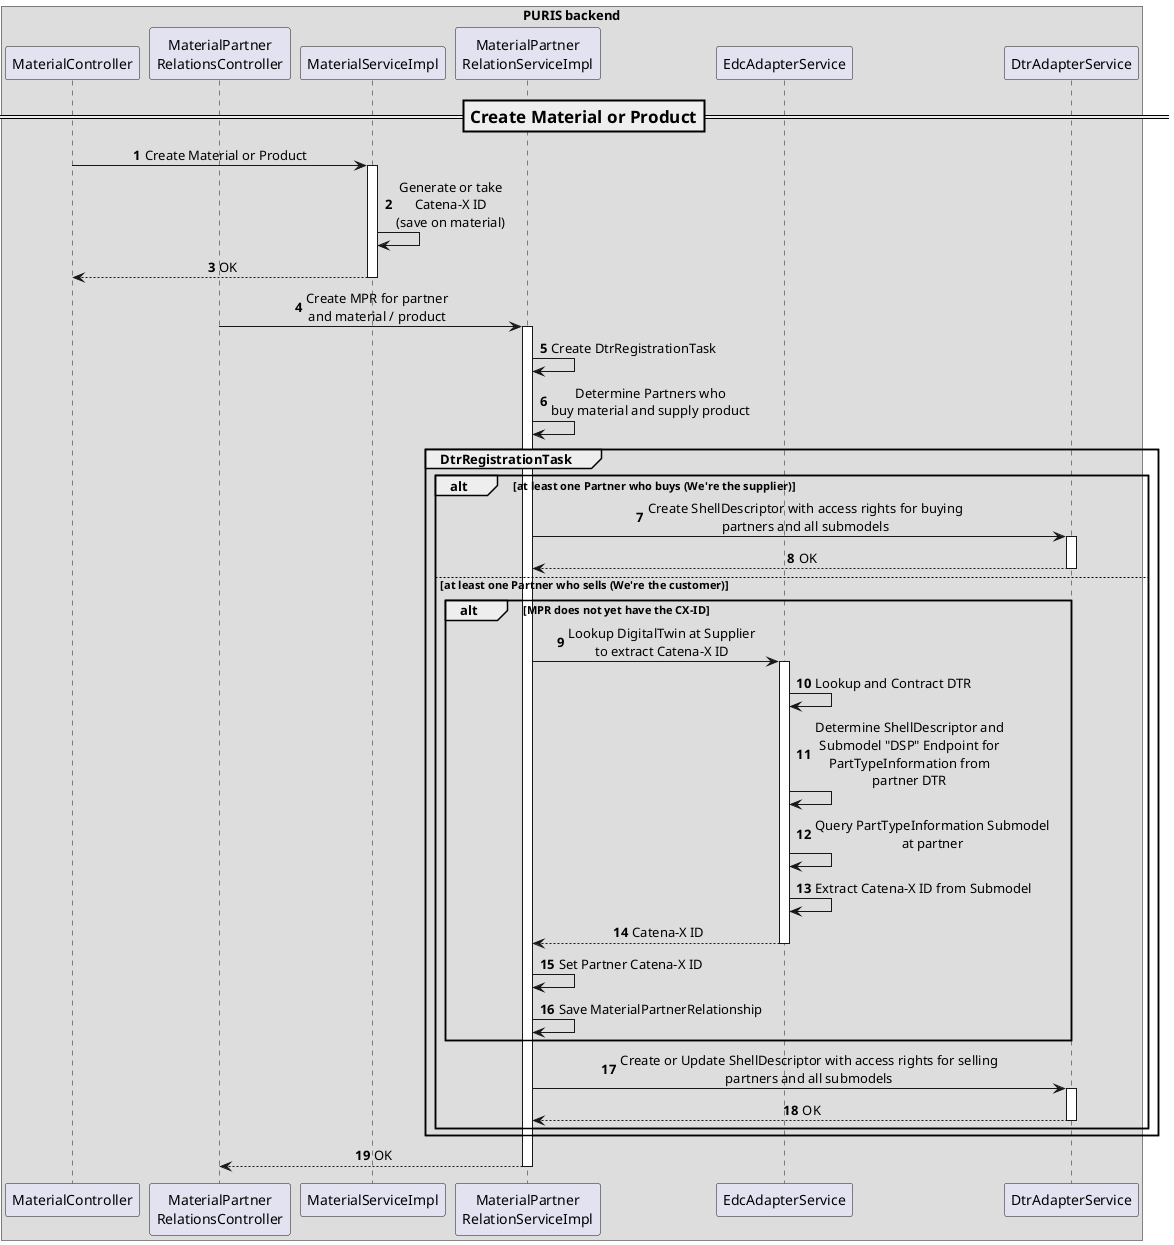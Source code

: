 @startuml
autonumber
skinparam sequenceMessageAlign center

box "PURIS backend"
participant "MaterialController" as m_c
participant "MaterialPartner\nRelationsController" as mpr_c
participant "MaterialServiceImpl" as m_s
participant "MaterialPartner\nRelationServiceImpl" as mpr_s
participant "EdcAdapterService" as edc_s
participant "DtrAdapterService" as dtr_s
end box


=== Create Material or Product ==
m_c -> m_s: Create Material or Product
activate m_s
m_s -> m_s: Generate or take\nCatena-X ID\n(save on material)
m_s --> m_c: OK
deactivate m_s

mpr_c -> mpr_s: Create MPR for partner\nand material / product
activate mpr_s
mpr_s -> mpr_s: Create DtrRegistrationTask
mpr_s -> mpr_s: Determine Partners who\nbuy material and supply product

group DtrRegistrationTask
    alt at least one Partner who buys (We're the supplier)
        mpr_s -> dtr_s: Create ShellDescriptor with access rights for buying\npartners and all submodels
        activate dtr_s
        return OK
    else at least one Partner who sells (We're the customer)
        alt MPR does not yet have the CX-ID
            mpr_s -> edc_s: Lookup DigitalTwin at Supplier\nto extract Catena-X ID
            activate edc_s
            edc_s -> edc_s: Lookup and Contract DTR
            edc_s -> edc_s: Determine ShellDescriptor and\nSubmodel "DSP" Endpoint for\nPartTypeInformation from\npartner DTR
            edc_s -> edc_s: Query PartTypeInformation Submodel\nat partner
            edc_s -> edc_s: Extract Catena-X ID from Submodel
            edc_s --> mpr_s: Catena-X ID
            deactivate edc_s
            mpr_s -> mpr_s: Set Partner Catena-X ID
            mpr_s -> mpr_s: Save MaterialPartnerRelationship
        end
        mpr_s -> dtr_s: Create or Update ShellDescriptor with access rights for selling\npartners and all submodels
        activate dtr_s
        return OK
    end
end
mpr_s --> mpr_c: OK
deactivate mpr_s

@enduml
